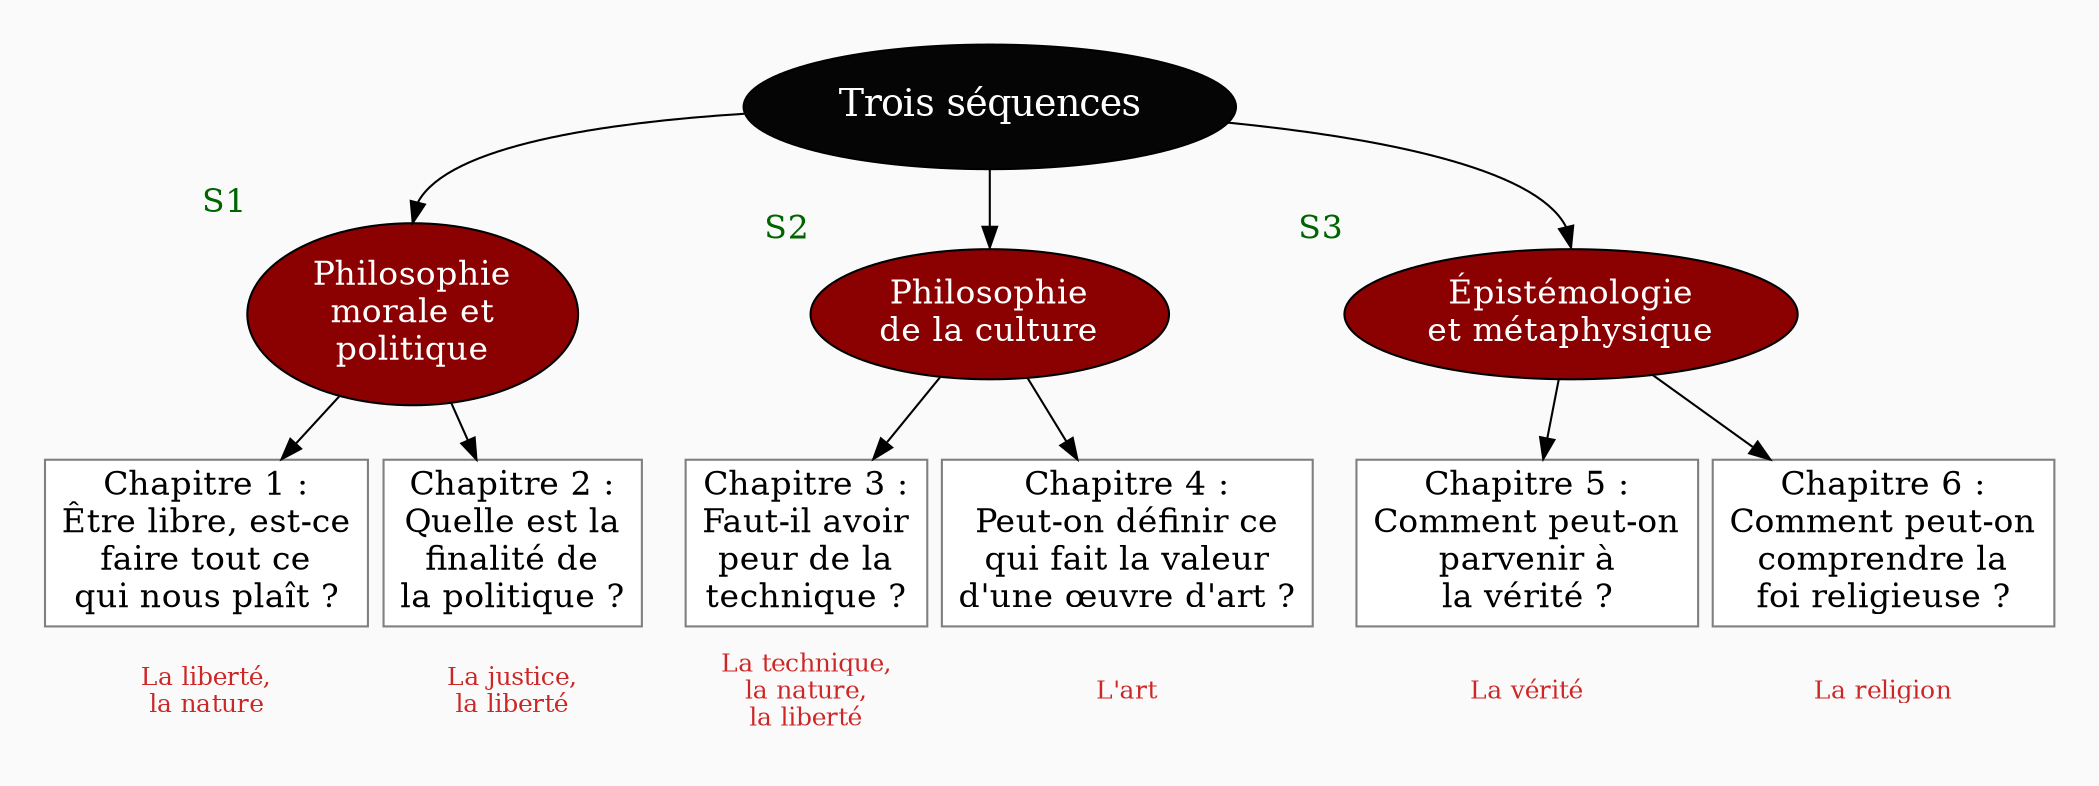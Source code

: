 digraph G {
// Template : diagram
// Usage : 
//rankdir=LR
splines=true
//splines=curved
bgcolor=grey98
pad=0.3
style=filled
edge[minlen=3]
node[style=filled, fontcolor=white]
ranksep=0.1
nodesep=0.1

// NIVEAU 1
node[fillcolor=grey2, fontsize=18]
a1[label="Trois séquences", margin=0.15]

// NIVEAU 2
node[fontsize=14, shape=rect, fillcolor=grey98, fontcolor=darkgreen, color=darkgreen, style="filled, rounded"]


node[fontcolor=black, fontsize=16]
// NIVEAU 3 (sans intermédiaire)
node [shape=box, fillcolor=white, color=grey50]
// c1[label=""]



// INTERMÉDIAIRE AVANT NIVEAU 3
node[fillcolor=red4, shape=oval, fontcolor=white, color=black, style="filled"]
// [arrowhead=none]
// bc1[label=""]
a1->{b1,b2,b3}[headport=n]
b1[label="Philosophie
morale et
politique",xlabel=<<font color="darkgreen">S1</font>>]    
b2[label="Philosophie
de la culture",xlabel=<<font color="darkgreen">S2</font>>]
b3[label="Épistémologie
et métaphysique",xlabel=<<font color="darkgreen">S3</font>>]



{rank=same;b1->b2[style=invis, minlen=16]}
{rank=same;b2->b3[style=invis, minlen=12]}

// NIVEAU 3 (avec intermédiaire)
node[fillcolor=white, shape=box, color=grey50, fontcolor=black]
// c1[label=""]
b1->{c1,c2}
c1[label="Chapitre 1 :
Être libre, est-ce
faire tout ce
qui nous plaît ?"]
c2[label="Chapitre 2 :
Quelle est la
finalité de
la politique ?"]

b2->{c3,c4}
c3[label="Chapitre 3 :
Faut-il avoir
peur de la
technique ?"]
c4[label="Chapitre 4 :
Peut-on définir ce
qui fait la valeur
d'une œuvre d'art ?"]

b3->{c5,c6}
c5[label="Chapitre 5 :
Comment peut-on
parvenir à
la vérité ?"]
c6[label="Chapitre 6 :
Comment peut-on
comprendre la
foi religieuse ?"]

{rank=same;c2->c3[style=invis, minlen=3]}
{rank=same;c4->c5[style=invis, minlen=3]}

// NIVEAU 4
node[style="filled,rounded", fillcolor=white, shape=box, color=grey50]
// d1[label=""]


// ÉTIQUETTES EN ROUGE
node[shape=plaintext, fontcolor=firebrick3, fillcolor=grey98, fontsize=12]
// e1[label=< <B>= Titre</B><BR /><BR />Contenu<BR /> >]
// e1[label=""]
// ->e1[minlen=1, style=invis]

e1[label="La liberté,
la nature"]
e2[label="La justice,
la liberté"]
e3[label="La technique,
la nature,
la liberté"]
e4[label="L'art"]
e5[label="La vérité"]
e6[label="La religion"]

c1->e1[minlen=1, style=invis]
c2->e2[minlen=1, style=invis]
c3->e3[minlen=1, style=invis]
c4->e4[minlen=1, style=invis]
c5->e5[minlen=1, style=invis]
c6->e6[minlen=1, style=invis]


// REMARQUES EN BLEU
node[color=blue, shape=box, margin=0.07, fontcolor=black, fontsize=12, style="dashed", penwidth=0.6]
edge[color=blue, arrowhead="none", xlabel="", style="dashed", penwidth=0.6]
// r1[label=""]
// {rank=same;->r1}
// {rank=same;r1->[dir=back]}

}
